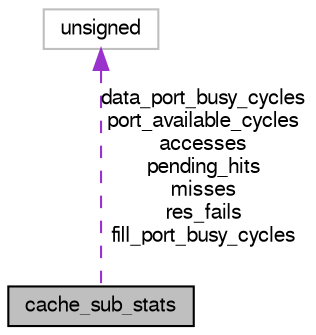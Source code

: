 digraph G
{
  bgcolor="transparent";
  edge [fontname="FreeSans",fontsize="10",labelfontname="FreeSans",labelfontsize="10"];
  node [fontname="FreeSans",fontsize="10",shape=record];
  Node1 [label="cache_sub_stats",height=0.2,width=0.4,color="black", fillcolor="grey75", style="filled" fontcolor="black"];
  Node2 -> Node1 [dir=back,color="darkorchid3",fontsize="10",style="dashed",label="data_port_busy_cycles\nport_available_cycles\naccesses\npending_hits\nmisses\nres_fails\nfill_port_busy_cycles",fontname="FreeSans"];
  Node2 [label="unsigned",height=0.2,width=0.4,color="grey75"];
}
